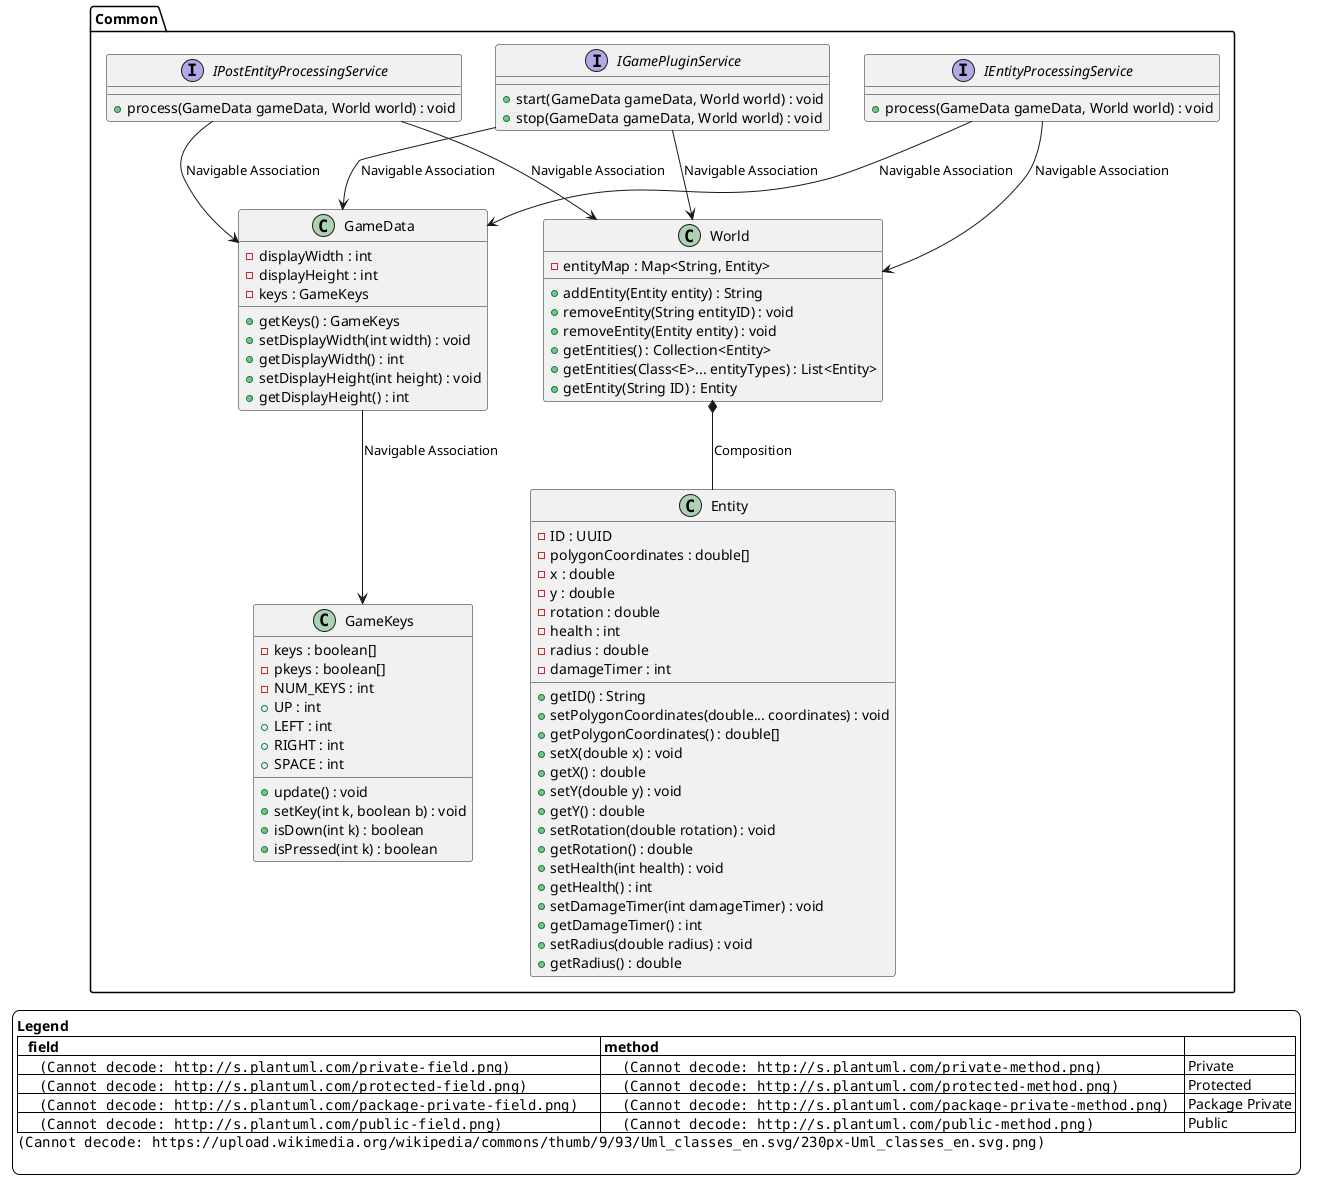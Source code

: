 @startuml
'https://plantuml.com/class-diagram

package Common {
    class Entity {
        -ID : UUID
        -polygonCoordinates : double[]
        -x : double
        -y : double
        -rotation : double
        -health : int
        -radius : double
        -damageTimer : int

        +getID() : String
        +setPolygonCoordinates(double... coordinates) : void
        +getPolygonCoordinates() : double[]
        +setX(double x) : void
        +getX() : double
        +setY(double y) : void
        +getY() : double
        +setRotation(double rotation) : void
        +getRotation() : double
        +setHealth(int health) : void
        +getHealth() : int
        +setDamageTimer(int damageTimer) : void
        +getDamageTimer() : int
        +setRadius(double radius) : void
        +getRadius() : double
    }

    class GameData {
        -displayWidth : int
        -displayHeight : int
        -keys : GameKeys

        +getKeys() : GameKeys
        +setDisplayWidth(int width) : void
        +getDisplayWidth() : int
        +setDisplayHeight(int height) : void
        +getDisplayHeight() : int
    }

    class GameKeys {
        -keys : boolean[]
        -pkeys : boolean[]
        -NUM_KEYS : int
        +UP : int
        +LEFT : int
        +RIGHT : int
        +SPACE : int

        +update() : void
        +setKey(int k, boolean b) : void
        +isDown(int k) : boolean
        +isPressed(int k) : boolean
    }

    class World {
        -entityMap : Map<String, Entity>

        +addEntity(Entity entity) : String
        +removeEntity(String entityID) : void
        +removeEntity(Entity entity) : void
        +getEntities() : Collection<Entity>
        +getEntities(Class<E>... entityTypes) : List<Entity>
        +getEntity(String ID) : Entity
    }

    interface IEntityProcessingService {
        +process(GameData gameData, World world) : void
    }

    interface IGamePluginService {
        +start(GameData gameData, World world) : void
        +stop(GameData gameData, World world) : void
    }

    interface IPostEntityProcessingService {
        +process(GameData gameData, World world) : void
    }

    ' Relationships between classes and interfaces
    GameData --> GameKeys : Navigable Association
    World *-- Entity : Composition
    IEntityProcessingService --> GameData : Navigable Association
    IEntityProcessingService --> World : Navigable Association
    IGamePluginService --> GameData : Navigable Association
    IGamePluginService --> World : Navigable Association
    IPostEntityProcessingService --> GameData : Navigable Association
    IPostEntityProcessingService --> World : Navigable Association
}

'https://stackoverflow.com/questions/54882822/plantuml-class-diagram-field-method-visibility-in-legend
skinparam legendBackgroundColor #ffffff,
legend left
**Legend**
|=   field |= method |=  |
|      <img:http://s.plantuml.com/private-field.png>      |      <img:http://s.plantuml.com/private-method.png>     | Private |
|      <img:http://s.plantuml.com/protected-field.png>    |      <img:http://s.plantuml.com/protected-method.png>   | Protected |
|      <img:http://s.plantuml.com/package-private-field.png>      |      <img:http://s.plantuml.com/package-private-method.png>    | Package Private |
|      <img:http://s.plantuml.com/public-field.png>      |      <img:http://s.plantuml.com/public-method.png>     | Public |
'https://www.youtube.com/watch?v=pYvL31l-hoY&ab_channel=Randomcode
<img:https://upload.wikimedia.org/wikipedia/commons/thumb/9/93/Uml_classes_en.svg/230px-Uml_classes_en.svg.png>

end legend
@enduml